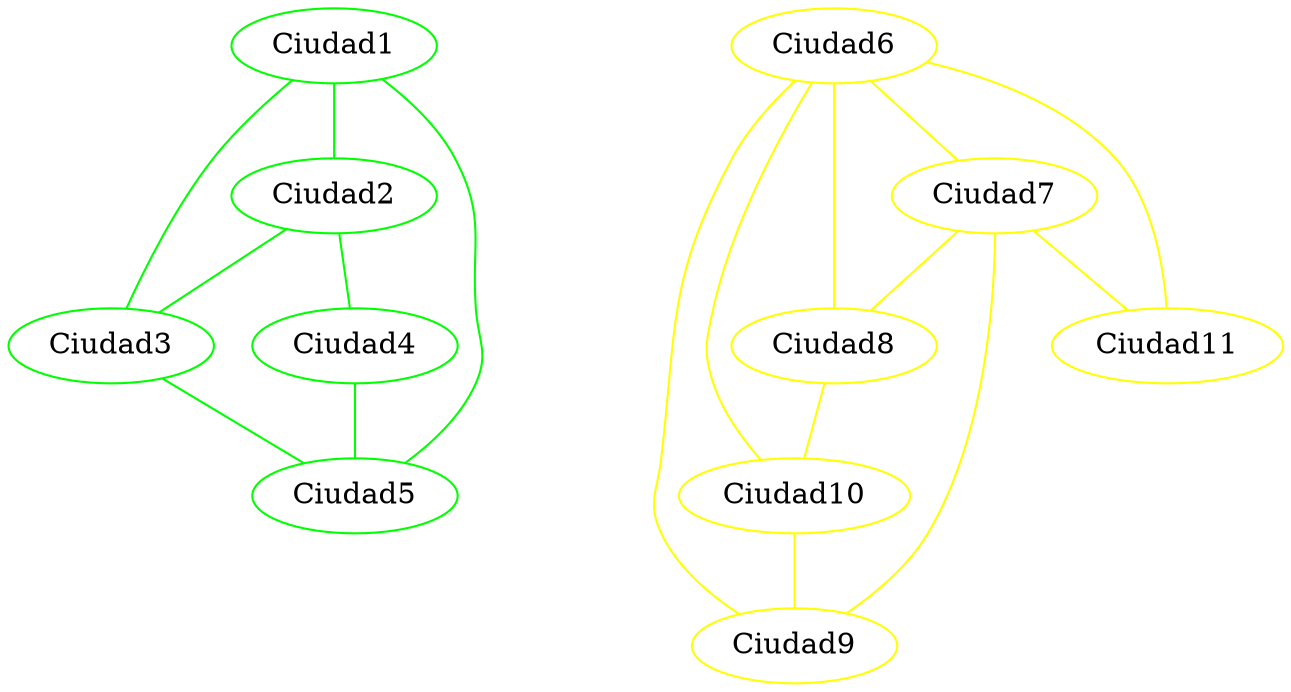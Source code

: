 strict graph G {
  1 [ color="green" label="Ciudad1" ];
  2 [ color="green" label="Ciudad2" ];
  3 [ color="green" label="Ciudad3" ];
  4 [ color="green" label="Ciudad4" ];
  5 [ color="green" label="Ciudad5" ];
  6 [ color="yellow" label="Ciudad6" ];
  7 [ color="yellow" label="Ciudad7" ];
  8 [ color="yellow" label="Ciudad8" ];
  9 [ color="yellow" label="Ciudad9" ];
  10 [ color="yellow" label="Ciudad10" ];
  11 [ color="yellow" label="Ciudad11" ];
  1 -- 2 [ color="green" ];
  2 -- 3 [ color="green" ];
  3 -- 5 [ color="green" ];
  2 -- 4 [ color="green" ];
  4 -- 5 [ color="green" ];
  1 -- 3 [ color="green" ];
  5 -- 1 [ color="green" ];
  6 -- 8 [ color="yellow" ];
  9 -- 6 [ color="yellow" ];
  8 -- 10 [ color="yellow" ];
  10 -- 9 [ color="yellow" ];
  6 -- 10 [ color="yellow" ];
  6 -- 7 [ color="yellow" ];
  7 -- 9 [ color="yellow" ];
  7 -- 11 [ color="yellow" ];
  11 -- 6 [ color="yellow" ];
  7 -- 8 [ color="yellow" ];
}
